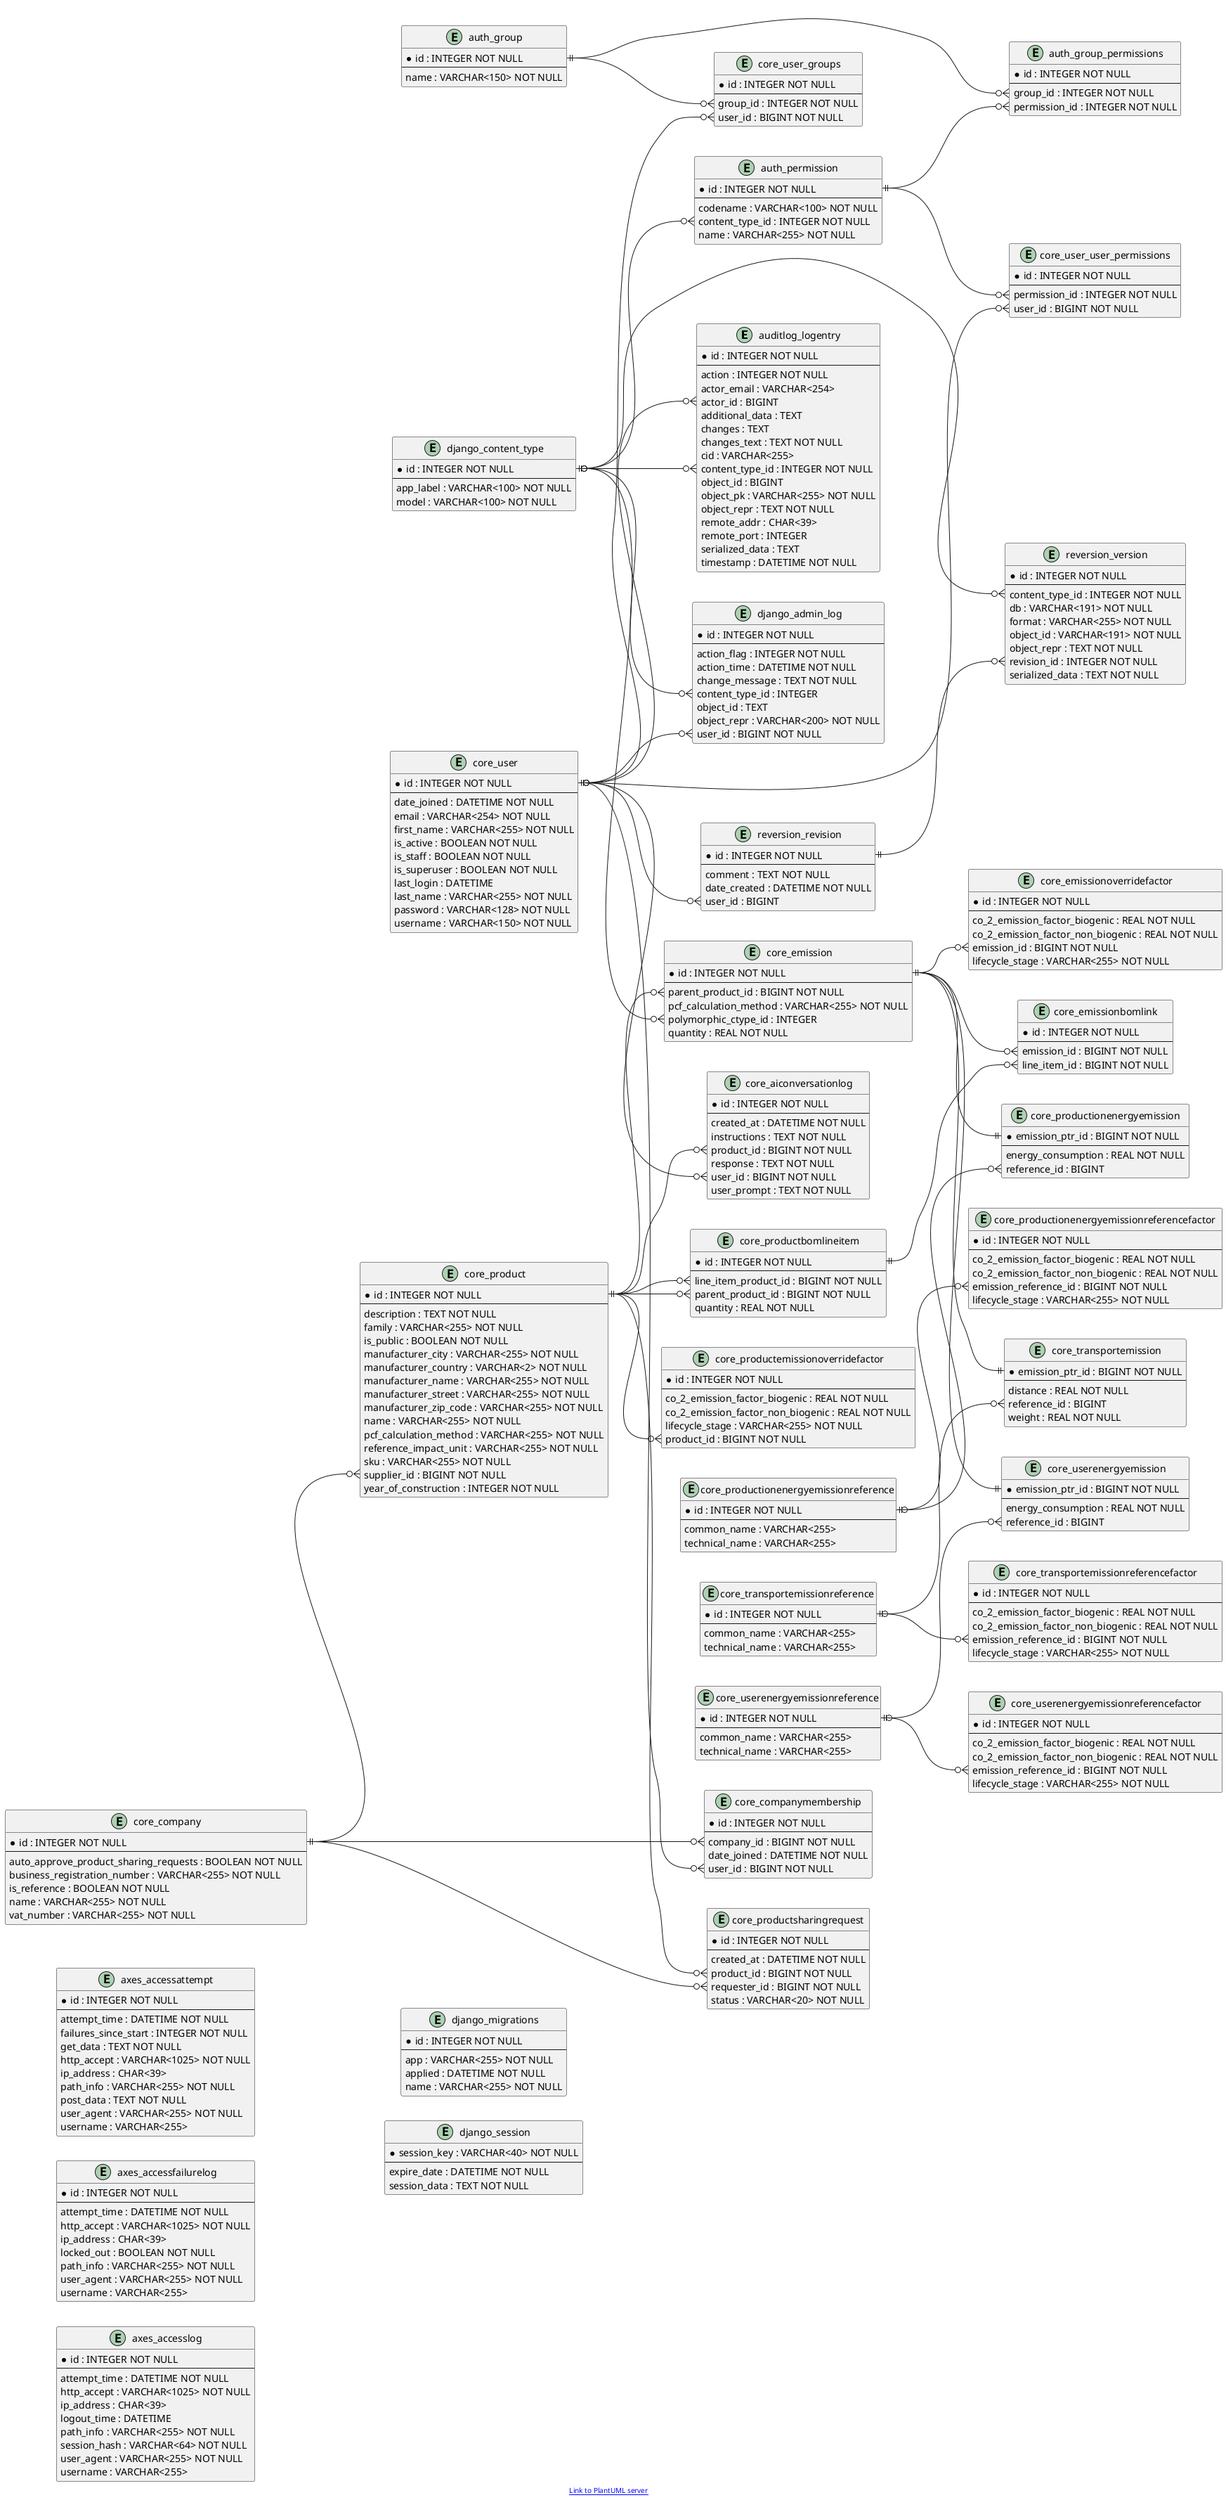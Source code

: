 @startuml
left to right direction

entity  auditlog_logentry{
 * id : INTEGER NOT NULL
--
    action : INTEGER NOT NULL
    actor_email : VARCHAR<254>
    actor_id : BIGINT
    additional_data : TEXT
    changes : TEXT
    changes_text : TEXT NOT NULL
    cid : VARCHAR<255>
    content_type_id : INTEGER NOT NULL
    object_id : BIGINT
    object_pk : VARCHAR<255> NOT NULL
    object_repr : TEXT NOT NULL
    remote_addr : CHAR<39>
    remote_port : INTEGER
    serialized_data : TEXT
    timestamp : DATETIME NOT NULL
}
entity  django_content_type{
 * id : INTEGER NOT NULL
--
    app_label : VARCHAR<100> NOT NULL
    model : VARCHAR<100> NOT NULL
}
entity  core_user{
 * id : INTEGER NOT NULL
--
    date_joined : DATETIME NOT NULL
    email : VARCHAR<254> NOT NULL
    first_name : VARCHAR<255> NOT NULL
    is_active : BOOLEAN NOT NULL
    is_staff : BOOLEAN NOT NULL
    is_superuser : BOOLEAN NOT NULL
    last_login : DATETIME
    last_name : VARCHAR<255> NOT NULL
    password : VARCHAR<128> NOT NULL
    username : VARCHAR<150> NOT NULL
}
entity  auth_group{
 * id : INTEGER NOT NULL
--
    name : VARCHAR<150> NOT NULL
}
entity  auth_group_permissions{
 * id : INTEGER NOT NULL
--
    group_id : INTEGER NOT NULL
    permission_id : INTEGER NOT NULL
}
entity  auth_permission{
 * id : INTEGER NOT NULL
--
    codename : VARCHAR<100> NOT NULL
    content_type_id : INTEGER NOT NULL
    name : VARCHAR<255> NOT NULL
}
entity  axes_accessattempt{
 * id : INTEGER NOT NULL
--
    attempt_time : DATETIME NOT NULL
    failures_since_start : INTEGER NOT NULL
    get_data : TEXT NOT NULL
    http_accept : VARCHAR<1025> NOT NULL
    ip_address : CHAR<39>
    path_info : VARCHAR<255> NOT NULL
    post_data : TEXT NOT NULL
    user_agent : VARCHAR<255> NOT NULL
    username : VARCHAR<255>
}
entity  axes_accessfailurelog{
 * id : INTEGER NOT NULL
--
    attempt_time : DATETIME NOT NULL
    http_accept : VARCHAR<1025> NOT NULL
    ip_address : CHAR<39>
    locked_out : BOOLEAN NOT NULL
    path_info : VARCHAR<255> NOT NULL
    user_agent : VARCHAR<255> NOT NULL
    username : VARCHAR<255>
}
entity  axes_accesslog{
 * id : INTEGER NOT NULL
--
    attempt_time : DATETIME NOT NULL
    http_accept : VARCHAR<1025> NOT NULL
    ip_address : CHAR<39>
    logout_time : DATETIME
    path_info : VARCHAR<255> NOT NULL
    session_hash : VARCHAR<64> NOT NULL
    user_agent : VARCHAR<255> NOT NULL
    username : VARCHAR<255>
}
entity  core_aiconversationlog{
 * id : INTEGER NOT NULL
--
    created_at : DATETIME NOT NULL
    instructions : TEXT NOT NULL
    product_id : BIGINT NOT NULL
    response : TEXT NOT NULL
    user_id : BIGINT NOT NULL
    user_prompt : TEXT NOT NULL
}
entity  core_product{
 * id : INTEGER NOT NULL
--
    description : TEXT NOT NULL
    family : VARCHAR<255> NOT NULL
    is_public : BOOLEAN NOT NULL
    manufacturer_city : VARCHAR<255> NOT NULL
    manufacturer_country : VARCHAR<2> NOT NULL
    manufacturer_name : VARCHAR<255> NOT NULL
    manufacturer_street : VARCHAR<255> NOT NULL
    manufacturer_zip_code : VARCHAR<255> NOT NULL
    name : VARCHAR<255> NOT NULL
    pcf_calculation_method : VARCHAR<255> NOT NULL
    reference_impact_unit : VARCHAR<255> NOT NULL
    sku : VARCHAR<255> NOT NULL
    supplier_id : BIGINT NOT NULL
    year_of_construction : INTEGER NOT NULL
}
entity  core_company{
 * id : INTEGER NOT NULL
--
    auto_approve_product_sharing_requests : BOOLEAN NOT NULL
    business_registration_number : VARCHAR<255> NOT NULL
    is_reference : BOOLEAN NOT NULL
    name : VARCHAR<255> NOT NULL
    vat_number : VARCHAR<255> NOT NULL
}
entity  core_companymembership{
 * id : INTEGER NOT NULL
--
    company_id : BIGINT NOT NULL
    date_joined : DATETIME NOT NULL
    user_id : BIGINT NOT NULL
}
entity  core_emission{
 * id : INTEGER NOT NULL
--
    parent_product_id : BIGINT NOT NULL
    pcf_calculation_method : VARCHAR<255> NOT NULL
    polymorphic_ctype_id : INTEGER
    quantity : REAL NOT NULL
}
entity  core_emissionbomlink{
 * id : INTEGER NOT NULL
--
    emission_id : BIGINT NOT NULL
    line_item_id : BIGINT NOT NULL
}
entity  core_productbomlineitem{
 * id : INTEGER NOT NULL
--
    line_item_product_id : BIGINT NOT NULL
    parent_product_id : BIGINT NOT NULL
    quantity : REAL NOT NULL
}
entity  core_emissionoverridefactor{
 * id : INTEGER NOT NULL
--
    co_2_emission_factor_biogenic : REAL NOT NULL
    co_2_emission_factor_non_biogenic : REAL NOT NULL
    emission_id : BIGINT NOT NULL
    lifecycle_stage : VARCHAR<255> NOT NULL
}
entity  core_productemissionoverridefactor{
 * id : INTEGER NOT NULL
--
    co_2_emission_factor_biogenic : REAL NOT NULL
    co_2_emission_factor_non_biogenic : REAL NOT NULL
    lifecycle_stage : VARCHAR<255> NOT NULL
    product_id : BIGINT NOT NULL
}
entity  core_productionenergyemission{
 * emission_ptr_id : BIGINT NOT NULL
--
    energy_consumption : REAL NOT NULL
    reference_id : BIGINT
}
entity  core_productionenergyemissionreference{
 * id : INTEGER NOT NULL
--
    common_name : VARCHAR<255>
    technical_name : VARCHAR<255>
}
entity  core_productionenergyemissionreferencefactor{
 * id : INTEGER NOT NULL
--
    co_2_emission_factor_biogenic : REAL NOT NULL
    co_2_emission_factor_non_biogenic : REAL NOT NULL
    emission_reference_id : BIGINT NOT NULL
    lifecycle_stage : VARCHAR<255> NOT NULL
}
entity  core_productsharingrequest{
 * id : INTEGER NOT NULL
--
    created_at : DATETIME NOT NULL
    product_id : BIGINT NOT NULL
    requester_id : BIGINT NOT NULL
    status : VARCHAR<20> NOT NULL
}
entity  core_transportemission{
 * emission_ptr_id : BIGINT NOT NULL
--
    distance : REAL NOT NULL
    reference_id : BIGINT
    weight : REAL NOT NULL
}
entity  core_transportemissionreference{
 * id : INTEGER NOT NULL
--
    common_name : VARCHAR<255>
    technical_name : VARCHAR<255>
}
entity  core_transportemissionreferencefactor{
 * id : INTEGER NOT NULL
--
    co_2_emission_factor_biogenic : REAL NOT NULL
    co_2_emission_factor_non_biogenic : REAL NOT NULL
    emission_reference_id : BIGINT NOT NULL
    lifecycle_stage : VARCHAR<255> NOT NULL
}
entity  core_user_groups{
 * id : INTEGER NOT NULL
--
    group_id : INTEGER NOT NULL
    user_id : BIGINT NOT NULL
}
entity  core_user_user_permissions{
 * id : INTEGER NOT NULL
--
    permission_id : INTEGER NOT NULL
    user_id : BIGINT NOT NULL
}
entity  core_userenergyemission{
 * emission_ptr_id : BIGINT NOT NULL
--
    energy_consumption : REAL NOT NULL
    reference_id : BIGINT
}
entity  core_userenergyemissionreference{
 * id : INTEGER NOT NULL
--
    common_name : VARCHAR<255>
    technical_name : VARCHAR<255>
}
entity  core_userenergyemissionreferencefactor{
 * id : INTEGER NOT NULL
--
    co_2_emission_factor_biogenic : REAL NOT NULL
    co_2_emission_factor_non_biogenic : REAL NOT NULL
    emission_reference_id : BIGINT NOT NULL
    lifecycle_stage : VARCHAR<255> NOT NULL
}
entity  django_admin_log{
 * id : INTEGER NOT NULL
--
    action_flag : INTEGER NOT NULL
    action_time : DATETIME NOT NULL
    change_message : TEXT NOT NULL
    content_type_id : INTEGER
    object_id : TEXT
    object_repr : VARCHAR<200> NOT NULL
    user_id : BIGINT NOT NULL
}
entity  django_migrations{
 * id : INTEGER NOT NULL
--
    app : VARCHAR<255> NOT NULL
    applied : DATETIME NOT NULL
    name : VARCHAR<255> NOT NULL
}
entity  django_session{
 * session_key : VARCHAR<40> NOT NULL
--
    expire_date : DATETIME NOT NULL
    session_data : TEXT NOT NULL
}
entity  reversion_revision{
 * id : INTEGER NOT NULL
--
    comment : TEXT NOT NULL
    date_created : DATETIME NOT NULL
    user_id : BIGINT
}
entity  reversion_version{
 * id : INTEGER NOT NULL
--
    content_type_id : INTEGER NOT NULL
    db : VARCHAR<191> NOT NULL
    format : VARCHAR<255> NOT NULL
    object_id : VARCHAR<191> NOT NULL
    object_repr : TEXT NOT NULL
    revision_id : INTEGER NOT NULL
    serialized_data : TEXT NOT NULL
}
core_user::id |o--o{ auditlog_logentry::actor_id
django_content_type::id ||--o{ auditlog_logentry::content_type_id
auth_group::id ||--o{ auth_group_permissions::group_id
auth_permission::id ||--o{ auth_group_permissions::permission_id
django_content_type::id ||--o{ auth_permission::content_type_id
core_product::id ||--o{ core_aiconversationlog::product_id
core_user::id ||--o{ core_aiconversationlog::user_id
core_company::id ||--o{ core_product::supplier_id
core_user::id ||--o{ core_companymembership::user_id
core_company::id ||--o{ core_companymembership::company_id
django_content_type::id |o--o{ core_emission::polymorphic_ctype_id
core_product::id ||--o{ core_emission::parent_product_id
core_emission::id ||--o{ core_emissionbomlink::emission_id
core_productbomlineitem::id ||--o{ core_emissionbomlink::line_item_id
core_product::id ||--o{ core_productbomlineitem::line_item_product_id
core_product::id ||--o{ core_productbomlineitem::parent_product_id
core_emission::id ||--o{ core_emissionoverridefactor::emission_id
core_product::id ||--o{ core_productemissionoverridefactor::product_id
core_emission::id ||--|| core_productionenergyemission::emission_ptr_id
core_productionenergyemissionreference::id |o--o{ core_productionenergyemission::reference_id
core_productionenergyemissionreference::id ||--o{ core_productionenergyemissionreferencefactor::emission_reference_id
core_company::id ||--o{ core_productsharingrequest::requester_id
core_product::id ||--o{ core_productsharingrequest::product_id
core_emission::id ||--|| core_transportemission::emission_ptr_id
core_transportemissionreference::id |o--o{ core_transportemission::reference_id
core_transportemissionreference::id ||--o{ core_transportemissionreferencefactor::emission_reference_id
auth_group::id ||--o{ core_user_groups::group_id
core_user::id ||--o{ core_user_groups::user_id
core_user::id ||--o{ core_user_user_permissions::user_id
auth_permission::id ||--o{ core_user_user_permissions::permission_id
core_emission::id ||--|| core_userenergyemission::emission_ptr_id
core_userenergyemissionreference::id |o--o{ core_userenergyemission::reference_id
core_userenergyemissionreference::id ||--o{ core_userenergyemissionreferencefactor::emission_reference_id
django_content_type::id |o--o{ django_admin_log::content_type_id
core_user::id ||--o{ django_admin_log::user_id
core_user::id |o--o{ reversion_revision::user_id
django_content_type::id ||--o{ reversion_version::content_type_id
reversion_revision::id ||--o{ reversion_version::revision_id
footer [[https://www.plantuml.com/plantuml/svg/vLbjQnmt4Fv-l-8-5moncvJcA06dFTA0wu1nIxy9tQxsJl7kQYDfdLpY_lUCj7ktMhrVS8aX1cEpcXazywOPZMfIoQLaIqwtExaiAIU5fAnTB4WhgTmlbxWlgQpP5i4lVEFxBulbJqjQBbVBjzUtwpVhc-NrkzlbzTzNLukpiyKIVh0MuICOLnb7fC6q1f9_Bcz-__FovhUB5yzV6SjQ_kktRq32yBK4520KrwZ44iFYxVhVOQdOuNPBXESJakIJ7B_FCHHQ_hJtYs7lWhKIT4Hotn7aLr6HiSrxi9A3SVpStLcYlSoSTDmBZPE6IO90ORMkXVpyyfMvr34k9sXwHH1ESKq_az8nZwGD4H8t7Npyu_9sVVlsh_Mqutz7FvVlmMOCcIR8y7JNeHflYEd9ysVFB9KRLaOe9WW5umJre4jwOz2IeFUCjgJqwgLeV24sfwWe5nArk25Hbr61L4ZVAwhNxzvThI-l7G8mSLN5rlkESALRYAR600LoZBQ6GjDA4cI7XVZ8k1dNvnU_MaGAW2Nf_8NV6RYNExJbhE_ItZXP909ZD5G8o6YH5Z-mXFDn4XOWiY1CzEcz2uXTMpqdm3FFZQWF3OoVY0guWWY1fIHD9pCISI14Ajk32L51FlGSX0lQ5aI5h7cGp6ctH9f7oNnn9sMd4NPoPfSB9tCwVP219lPPrc5m16qh5Wzg9Y8mL3GZhAfIL8WdwFM9xxNuQ2D8n4So-YFOgcR57Ppih9UXmoFFcl-7lPwOeRPW97kR4omao72CxB3O6OI_s8NZqIofInwcS83S4mxf3fjdMRJW12fWYR0CsfEsGl9UjsB2cpuTPsK_xsFiLaHqm4p2oHTarQkmGTEv3PYb_GWZe-OJKN3QZRsbYwZ23QttgKhUzPkQ5g54Qd3RLr3iuGZWg50WO-BcrAnNxR7942DF5lGPDRYIa7YmpUW_GvAeqXNbIFSKHOKAN1TzhICJDKJkcDqvsp5J4KvKUQ5D1sXGtz8uRd7NnzVxhgjfBDZs17F4AjMx7aC-tWRem2iWEd6RSv_f9KFGwd9sVmnN97QOqtOBZVo77Xfi4OgeJG_L5euL8DnIW3TOiksRZUu5ex5wD6P8UDA3zrYczl9RfI6AIUneHlitieGTbDEjXyyJ2o39xjqwp5LNbZpdlY7CErRl6yQx7IrGuRHzckH3ZmVOg-ND-l8ggS-6DJLjxz9gaLcpwrC8v00WgBbP1XtjC-nF55iQmxH3shgPNZZLNf2CdDEIL7fYa1EbwEB8Z0OkjA5ggg7hmNpJ84SB_qQvSjnJaM9VrBe5t-PS2Km_FNNzSxLBjY1-zG4AQGdVxcVdm15b9mEdo25vDAyk5Nrpw2LS9OmoPanvCX4TcREEpaQL0q-Jg9ObANPWPrnxAKw5yzGYvSZWjVPZvinOhCTQ_IZjTKRth3UBDIwWYko5gKjaC0QjGolKxE_R0h-4vWCFhKHkkAkLZqGFXXDdieFjEwL06CSF6FkwezApiqUOiMMtPvfmkFwTCkDBpl1E1l5KgeIBvJibHmJ8ZvKTurC7BXlQehm1bYwhgAhnDXIR8qbqn3MyIy7zGeW1gUTbAZHArglcozFnXMV-eZIL4djAdPCzesaQkXqkgXcP2nVZQ8-7zVKzVF7Bd8gFoCO9dOPrcDRT4NFgyjpK-v3FdpeA6Q3keK4S1sdUSVE4WnCrgHjYyvxcFY8qpJ0hT1skxyPZlv5zEVRY6V_cmCbwhYWtvXpsvRdzUCPuW-EZ7JDSmuBIBwA3dIDG_U-VflkE9-1g1M8UsDaP--A-RQzMX-VdXUSzT61z2B5QPbrCprrpHjyZs6frAC0BwuagXtTMFDF8BVasRhDnDXdzishO_TW9srQEyur1lJ37JWxV4OSn1eniuqolChVny4rJhR15sII17Etfcmt5ZMhmsiEIXKKGu1o7HwkLCNrO1AOxQI7c_2YEt2VTDniwNSgtMc8-5WaR90GY92S9vE4XVWqte0pjvo9AVknyd4WBRs1sIoT9TysGcY8OshYx9f9vVXjNiAURSfQFR07Pld7kXm6dXE-HZZSy8bs3fEGzHEHb6jvVRUoBe55dmeVeZ7vsV8R9xHlVn1YfPp7sUKsBkzMzsGJy6ha2EOxr2NKzcvJu49EOwTj4_R7lCu6IRZlFPGluUjZ5RNmdXaJBuVIeBaAVzAW0eoly2W=={link to PlantUML server} Link to PlantUML server]]
@enduml